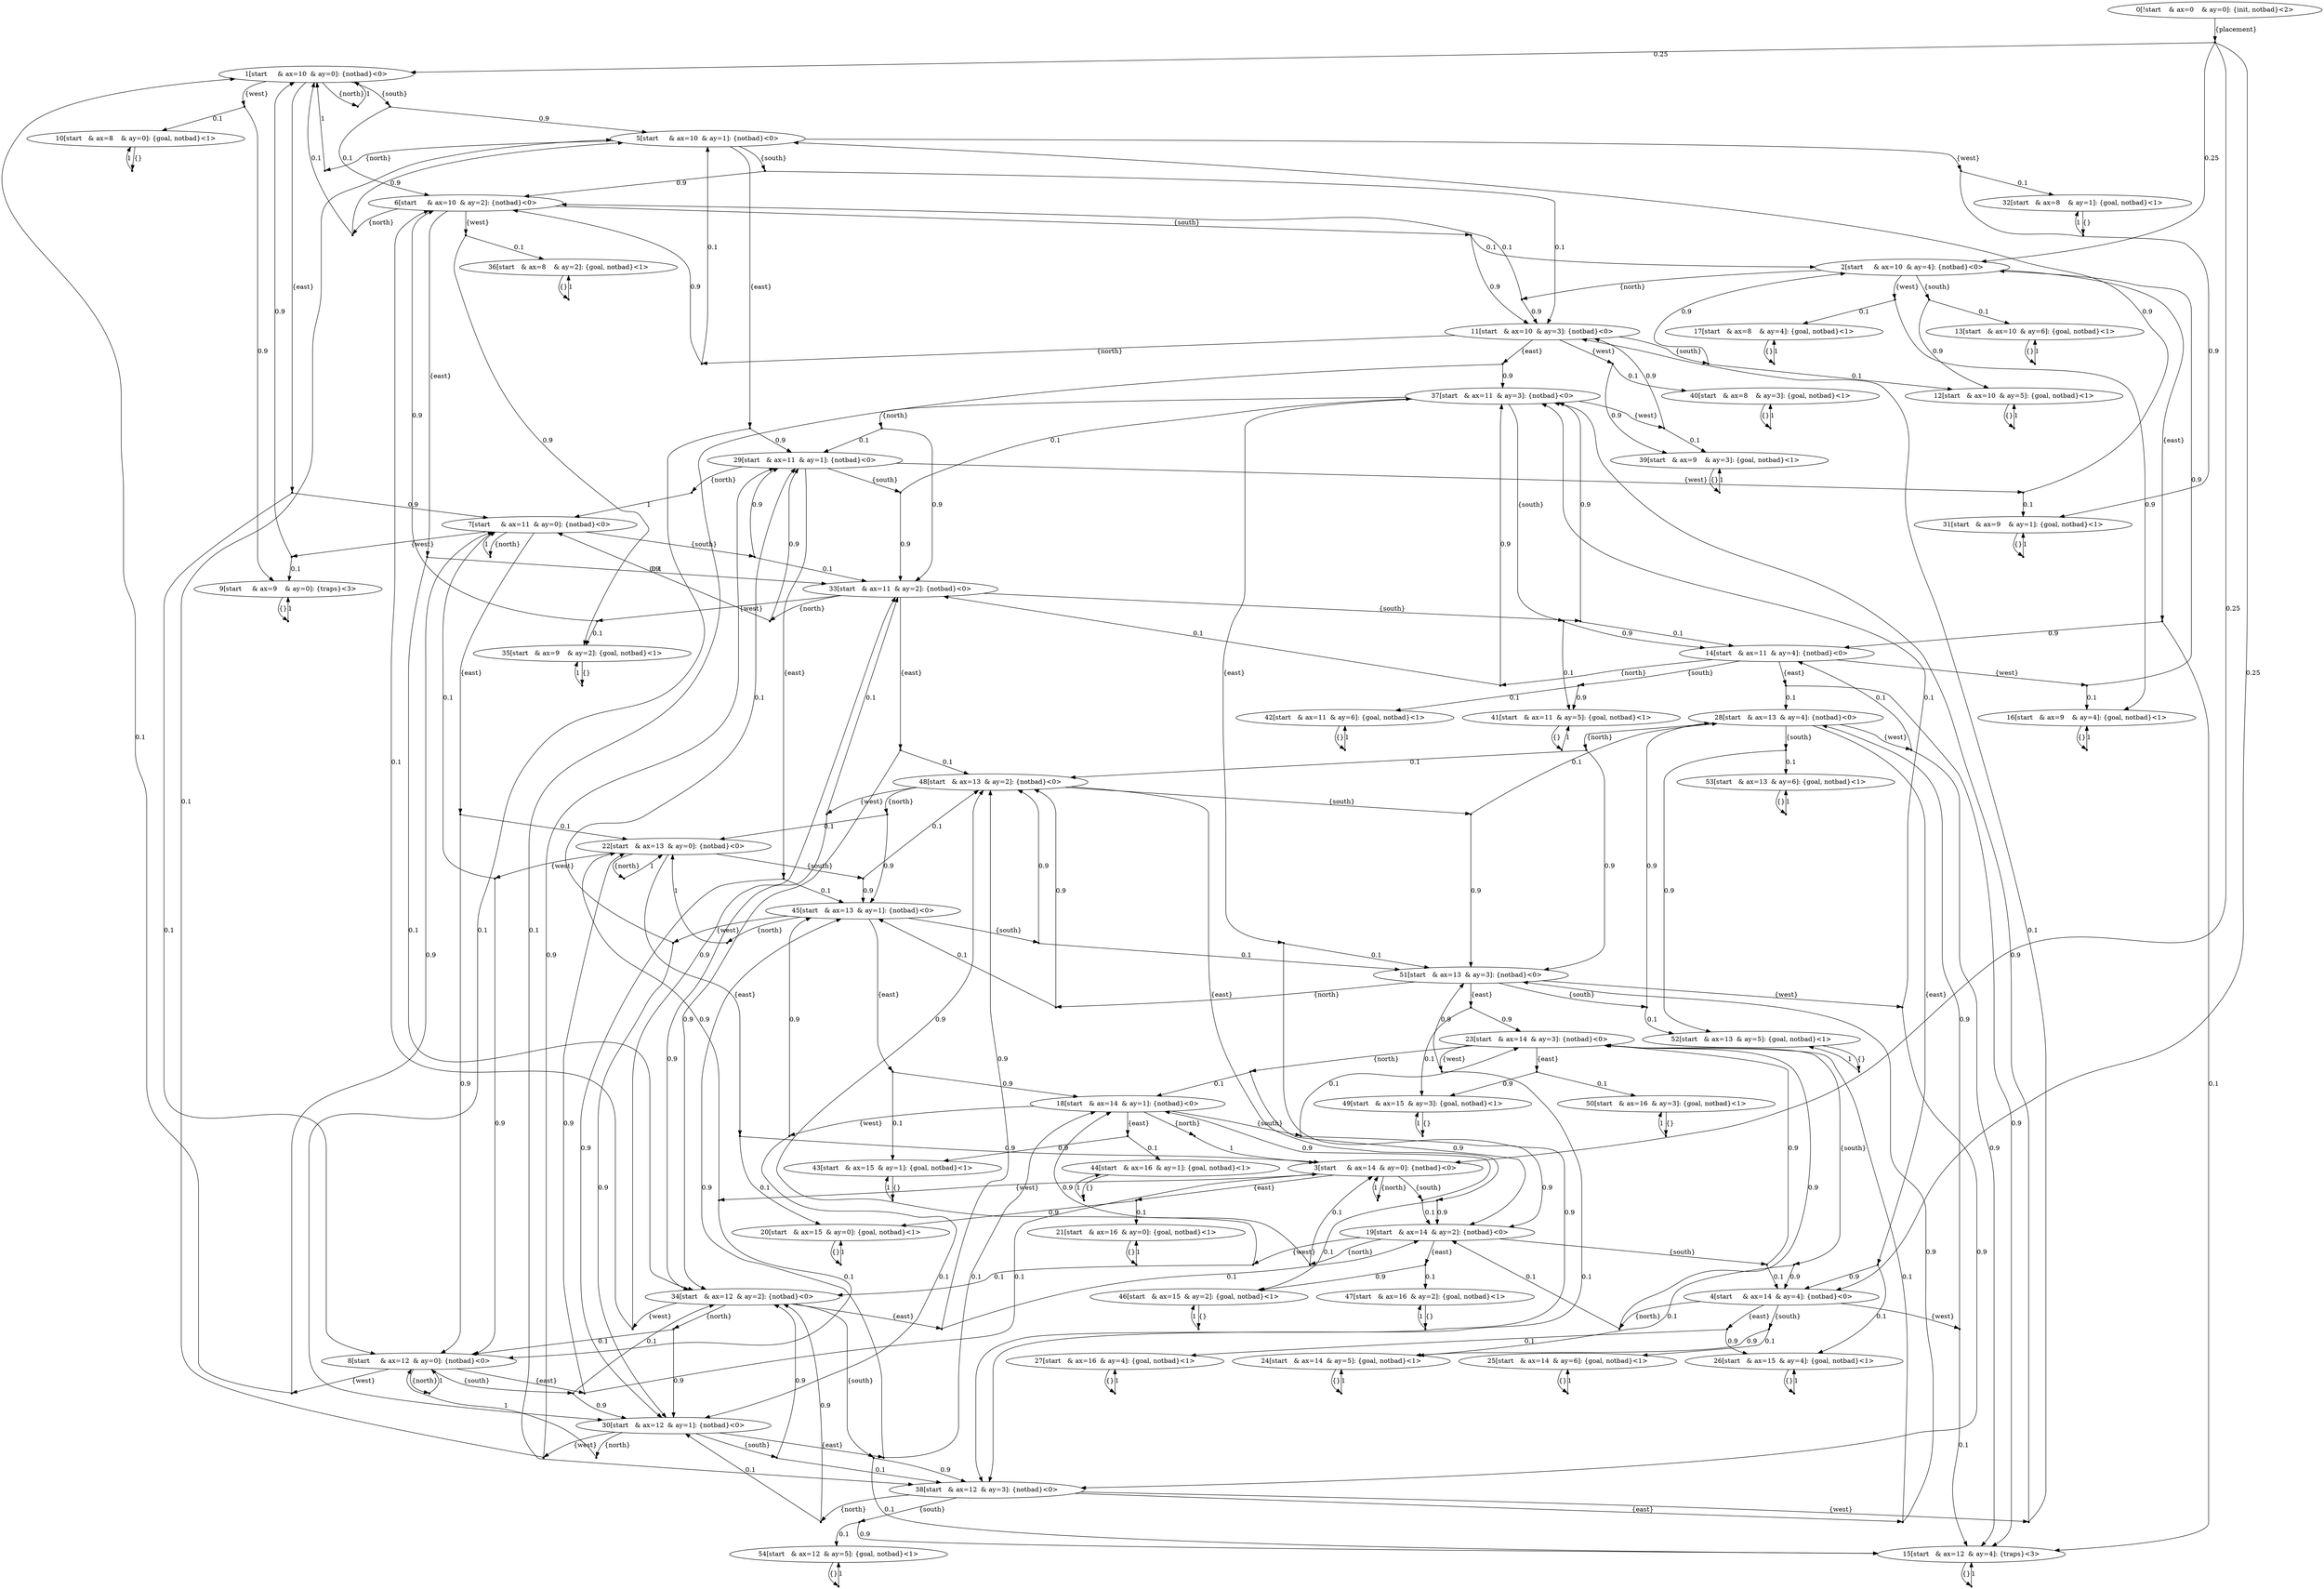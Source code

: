 digraph model {
	0 [ label = "0[!start	& ax=0	& ay=0]: {init, notbad}<2>" ];
	1 [ label = "1[start	& ax=10	& ay=0]: {notbad}<0>" ];
	2 [ label = "2[start	& ax=10	& ay=4]: {notbad}<0>" ];
	3 [ label = "3[start	& ax=14	& ay=0]: {notbad}<0>" ];
	4 [ label = "4[start	& ax=14	& ay=4]: {notbad}<0>" ];
	5 [ label = "5[start	& ax=10	& ay=1]: {notbad}<0>" ];
	6 [ label = "6[start	& ax=10	& ay=2]: {notbad}<0>" ];
	7 [ label = "7[start	& ax=11	& ay=0]: {notbad}<0>" ];
	8 [ label = "8[start	& ax=12	& ay=0]: {notbad}<0>" ];
	9 [ label = "9[start	& ax=9	& ay=0]: {traps}<3>" ];
	10 [ label = "10[start	& ax=8	& ay=0]: {goal, notbad}<1>" ];
	11 [ label = "11[start	& ax=10	& ay=3]: {notbad}<0>" ];
	12 [ label = "12[start	& ax=10	& ay=5]: {goal, notbad}<1>" ];
	13 [ label = "13[start	& ax=10	& ay=6]: {goal, notbad}<1>" ];
	14 [ label = "14[start	& ax=11	& ay=4]: {notbad}<0>" ];
	15 [ label = "15[start	& ax=12	& ay=4]: {traps}<3>" ];
	16 [ label = "16[start	& ax=9	& ay=4]: {goal, notbad}<1>" ];
	17 [ label = "17[start	& ax=8	& ay=4]: {goal, notbad}<1>" ];
	18 [ label = "18[start	& ax=14	& ay=1]: {notbad}<0>" ];
	19 [ label = "19[start	& ax=14	& ay=2]: {notbad}<0>" ];
	20 [ label = "20[start	& ax=15	& ay=0]: {goal, notbad}<1>" ];
	21 [ label = "21[start	& ax=16	& ay=0]: {goal, notbad}<1>" ];
	22 [ label = "22[start	& ax=13	& ay=0]: {notbad}<0>" ];
	23 [ label = "23[start	& ax=14	& ay=3]: {notbad}<0>" ];
	24 [ label = "24[start	& ax=14	& ay=5]: {goal, notbad}<1>" ];
	25 [ label = "25[start	& ax=14	& ay=6]: {goal, notbad}<1>" ];
	26 [ label = "26[start	& ax=15	& ay=4]: {goal, notbad}<1>" ];
	27 [ label = "27[start	& ax=16	& ay=4]: {goal, notbad}<1>" ];
	28 [ label = "28[start	& ax=13	& ay=4]: {notbad}<0>" ];
	29 [ label = "29[start	& ax=11	& ay=1]: {notbad}<0>" ];
	30 [ label = "30[start	& ax=12	& ay=1]: {notbad}<0>" ];
	31 [ label = "31[start	& ax=9	& ay=1]: {goal, notbad}<1>" ];
	32 [ label = "32[start	& ax=8	& ay=1]: {goal, notbad}<1>" ];
	33 [ label = "33[start	& ax=11	& ay=2]: {notbad}<0>" ];
	34 [ label = "34[start	& ax=12	& ay=2]: {notbad}<0>" ];
	35 [ label = "35[start	& ax=9	& ay=2]: {goal, notbad}<1>" ];
	36 [ label = "36[start	& ax=8	& ay=2]: {goal, notbad}<1>" ];
	37 [ label = "37[start	& ax=11	& ay=3]: {notbad}<0>" ];
	38 [ label = "38[start	& ax=12	& ay=3]: {notbad}<0>" ];
	39 [ label = "39[start	& ax=9	& ay=3]: {goal, notbad}<1>" ];
	40 [ label = "40[start	& ax=8	& ay=3]: {goal, notbad}<1>" ];
	41 [ label = "41[start	& ax=11	& ay=5]: {goal, notbad}<1>" ];
	42 [ label = "42[start	& ax=11	& ay=6]: {goal, notbad}<1>" ];
	43 [ label = "43[start	& ax=15	& ay=1]: {goal, notbad}<1>" ];
	44 [ label = "44[start	& ax=16	& ay=1]: {goal, notbad}<1>" ];
	45 [ label = "45[start	& ax=13	& ay=1]: {notbad}<0>" ];
	46 [ label = "46[start	& ax=15	& ay=2]: {goal, notbad}<1>" ];
	47 [ label = "47[start	& ax=16	& ay=2]: {goal, notbad}<1>" ];
	48 [ label = "48[start	& ax=13	& ay=2]: {notbad}<0>" ];
	49 [ label = "49[start	& ax=15	& ay=3]: {goal, notbad}<1>" ];
	50 [ label = "50[start	& ax=16	& ay=3]: {goal, notbad}<1>" ];
	51 [ label = "51[start	& ax=13	& ay=3]: {notbad}<0>" ];
	52 [ label = "52[start	& ax=13	& ay=5]: {goal, notbad}<1>" ];
	53 [ label = "53[start	& ax=13	& ay=6]: {goal, notbad}<1>" ];
	54 [ label = "54[start	& ax=12	& ay=5]: {goal, notbad}<1>" ];
	"0c0" [shape = "point"];
	0 -> "0c0" [ label = "{placement}"]
;
	"0c0" -> 1 [ label= "0.25" ];
	"0c0" -> 2 [ label= "0.25" ];
	"0c0" -> 3 [ label= "0.25" ];
	"0c0" -> 4 [ label= "0.25" ];
	"1c0" [shape = "point"];
	1 -> "1c0" [ label = "{north}"]
;
	"1c0" -> 1 [ label= "1" ];
	"1c1" [shape = "point"];
	1 -> "1c1" [ label = "{south}"]
;
	"1c1" -> 5 [ label= "0.9" ];
	"1c1" -> 6 [ label= "0.1" ];
	"1c2" [shape = "point"];
	1 -> "1c2" [ label = "{east}"]
;
	"1c2" -> 7 [ label= "0.9" ];
	"1c2" -> 8 [ label= "0.1" ];
	"1c3" [shape = "point"];
	1 -> "1c3" [ label = "{west}"]
;
	"1c3" -> 9 [ label= "0.9" ];
	"1c3" -> 10 [ label= "0.1" ];
	"2c0" [shape = "point"];
	2 -> "2c0" [ label = "{north}"]
;
	"2c0" -> 6 [ label= "0.1" ];
	"2c0" -> 11 [ label= "0.9" ];
	"2c1" [shape = "point"];
	2 -> "2c1" [ label = "{south}"]
;
	"2c1" -> 12 [ label= "0.9" ];
	"2c1" -> 13 [ label= "0.1" ];
	"2c2" [shape = "point"];
	2 -> "2c2" [ label = "{east}"]
;
	"2c2" -> 14 [ label= "0.9" ];
	"2c2" -> 15 [ label= "0.1" ];
	"2c3" [shape = "point"];
	2 -> "2c3" [ label = "{west}"]
;
	"2c3" -> 16 [ label= "0.9" ];
	"2c3" -> 17 [ label= "0.1" ];
	"3c0" [shape = "point"];
	3 -> "3c0" [ label = "{north}"]
;
	"3c0" -> 3 [ label= "1" ];
	"3c1" [shape = "point"];
	3 -> "3c1" [ label = "{south}"]
;
	"3c1" -> 18 [ label= "0.9" ];
	"3c1" -> 19 [ label= "0.1" ];
	"3c2" [shape = "point"];
	3 -> "3c2" [ label = "{east}"]
;
	"3c2" -> 20 [ label= "0.9" ];
	"3c2" -> 21 [ label= "0.1" ];
	"3c3" [shape = "point"];
	3 -> "3c3" [ label = "{west}"]
;
	"3c3" -> 8 [ label= "0.1" ];
	"3c3" -> 22 [ label= "0.9" ];
	"4c0" [shape = "point"];
	4 -> "4c0" [ label = "{north}"]
;
	"4c0" -> 19 [ label= "0.1" ];
	"4c0" -> 23 [ label= "0.9" ];
	"4c1" [shape = "point"];
	4 -> "4c1" [ label = "{south}"]
;
	"4c1" -> 24 [ label= "0.9" ];
	"4c1" -> 25 [ label= "0.1" ];
	"4c2" [shape = "point"];
	4 -> "4c2" [ label = "{east}"]
;
	"4c2" -> 26 [ label= "0.9" ];
	"4c2" -> 27 [ label= "0.1" ];
	"4c3" [shape = "point"];
	4 -> "4c3" [ label = "{west}"]
;
	"4c3" -> 15 [ label= "0.1" ];
	"4c3" -> 28 [ label= "0.9" ];
	"5c0" [shape = "point"];
	5 -> "5c0" [ label = "{north}"]
;
	"5c0" -> 1 [ label= "1" ];
	"5c1" [shape = "point"];
	5 -> "5c1" [ label = "{south}"]
;
	"5c1" -> 6 [ label= "0.9" ];
	"5c1" -> 11 [ label= "0.1" ];
	"5c2" [shape = "point"];
	5 -> "5c2" [ label = "{east}"]
;
	"5c2" -> 29 [ label= "0.9" ];
	"5c2" -> 30 [ label= "0.1" ];
	"5c3" [shape = "point"];
	5 -> "5c3" [ label = "{west}"]
;
	"5c3" -> 31 [ label= "0.9" ];
	"5c3" -> 32 [ label= "0.1" ];
	"6c0" [shape = "point"];
	6 -> "6c0" [ label = "{north}"]
;
	"6c0" -> 1 [ label= "0.1" ];
	"6c0" -> 5 [ label= "0.9" ];
	"6c1" [shape = "point"];
	6 -> "6c1" [ label = "{south}"]
;
	"6c1" -> 2 [ label= "0.1" ];
	"6c1" -> 11 [ label= "0.9" ];
	"6c2" [shape = "point"];
	6 -> "6c2" [ label = "{east}"]
;
	"6c2" -> 33 [ label= "0.9" ];
	"6c2" -> 34 [ label= "0.1" ];
	"6c3" [shape = "point"];
	6 -> "6c3" [ label = "{west}"]
;
	"6c3" -> 35 [ label= "0.9" ];
	"6c3" -> 36 [ label= "0.1" ];
	"7c0" [shape = "point"];
	7 -> "7c0" [ label = "{north}"]
;
	"7c0" -> 7 [ label= "1" ];
	"7c1" [shape = "point"];
	7 -> "7c1" [ label = "{south}"]
;
	"7c1" -> 29 [ label= "0.9" ];
	"7c1" -> 33 [ label= "0.1" ];
	"7c2" [shape = "point"];
	7 -> "7c2" [ label = "{east}"]
;
	"7c2" -> 8 [ label= "0.9" ];
	"7c2" -> 22 [ label= "0.1" ];
	"7c3" [shape = "point"];
	7 -> "7c3" [ label = "{west}"]
;
	"7c3" -> 1 [ label= "0.9" ];
	"7c3" -> 9 [ label= "0.1" ];
	"8c0" [shape = "point"];
	8 -> "8c0" [ label = "{north}"]
;
	"8c0" -> 8 [ label= "1" ];
	"8c1" [shape = "point"];
	8 -> "8c1" [ label = "{south}"]
;
	"8c1" -> 30 [ label= "0.9" ];
	"8c1" -> 34 [ label= "0.1" ];
	"8c2" [shape = "point"];
	8 -> "8c2" [ label = "{east}"]
;
	"8c2" -> 3 [ label= "0.1" ];
	"8c2" -> 22 [ label= "0.9" ];
	"8c3" [shape = "point"];
	8 -> "8c3" [ label = "{west}"]
;
	"8c3" -> 1 [ label= "0.1" ];
	"8c3" -> 7 [ label= "0.9" ];
	"9c0" [shape = "point"];
	9 -> "9c0" [ label = "{}"]
;
	"9c0" -> 9 [ label= "1" ];
	"10c0" [shape = "point"];
	10 -> "10c0" [ label = "{}"]
;
	"10c0" -> 10 [ label= "1" ];
	"11c0" [shape = "point"];
	11 -> "11c0" [ label = "{north}"]
;
	"11c0" -> 5 [ label= "0.1" ];
	"11c0" -> 6 [ label= "0.9" ];
	"11c1" [shape = "point"];
	11 -> "11c1" [ label = "{south}"]
;
	"11c1" -> 2 [ label= "0.9" ];
	"11c1" -> 12 [ label= "0.1" ];
	"11c2" [shape = "point"];
	11 -> "11c2" [ label = "{east}"]
;
	"11c2" -> 37 [ label= "0.9" ];
	"11c2" -> 38 [ label= "0.1" ];
	"11c3" [shape = "point"];
	11 -> "11c3" [ label = "{west}"]
;
	"11c3" -> 39 [ label= "0.9" ];
	"11c3" -> 40 [ label= "0.1" ];
	"12c0" [shape = "point"];
	12 -> "12c0" [ label = "{}"]
;
	"12c0" -> 12 [ label= "1" ];
	"13c0" [shape = "point"];
	13 -> "13c0" [ label = "{}"]
;
	"13c0" -> 13 [ label= "1" ];
	"14c0" [shape = "point"];
	14 -> "14c0" [ label = "{north}"]
;
	"14c0" -> 33 [ label= "0.1" ];
	"14c0" -> 37 [ label= "0.9" ];
	"14c1" [shape = "point"];
	14 -> "14c1" [ label = "{south}"]
;
	"14c1" -> 41 [ label= "0.9" ];
	"14c1" -> 42 [ label= "0.1" ];
	"14c2" [shape = "point"];
	14 -> "14c2" [ label = "{east}"]
;
	"14c2" -> 15 [ label= "0.9" ];
	"14c2" -> 28 [ label= "0.1" ];
	"14c3" [shape = "point"];
	14 -> "14c3" [ label = "{west}"]
;
	"14c3" -> 2 [ label= "0.9" ];
	"14c3" -> 16 [ label= "0.1" ];
	"15c0" [shape = "point"];
	15 -> "15c0" [ label = "{}"]
;
	"15c0" -> 15 [ label= "1" ];
	"16c0" [shape = "point"];
	16 -> "16c0" [ label = "{}"]
;
	"16c0" -> 16 [ label= "1" ];
	"17c0" [shape = "point"];
	17 -> "17c0" [ label = "{}"]
;
	"17c0" -> 17 [ label= "1" ];
	"18c0" [shape = "point"];
	18 -> "18c0" [ label = "{north}"]
;
	"18c0" -> 3 [ label= "1" ];
	"18c1" [shape = "point"];
	18 -> "18c1" [ label = "{south}"]
;
	"18c1" -> 19 [ label= "0.9" ];
	"18c1" -> 23 [ label= "0.1" ];
	"18c2" [shape = "point"];
	18 -> "18c2" [ label = "{east}"]
;
	"18c2" -> 43 [ label= "0.9" ];
	"18c2" -> 44 [ label= "0.1" ];
	"18c3" [shape = "point"];
	18 -> "18c3" [ label = "{west}"]
;
	"18c3" -> 30 [ label= "0.1" ];
	"18c3" -> 45 [ label= "0.9" ];
	"19c0" [shape = "point"];
	19 -> "19c0" [ label = "{north}"]
;
	"19c0" -> 3 [ label= "0.1" ];
	"19c0" -> 18 [ label= "0.9" ];
	"19c1" [shape = "point"];
	19 -> "19c1" [ label = "{south}"]
;
	"19c1" -> 4 [ label= "0.1" ];
	"19c1" -> 23 [ label= "0.9" ];
	"19c2" [shape = "point"];
	19 -> "19c2" [ label = "{east}"]
;
	"19c2" -> 46 [ label= "0.9" ];
	"19c2" -> 47 [ label= "0.1" ];
	"19c3" [shape = "point"];
	19 -> "19c3" [ label = "{west}"]
;
	"19c3" -> 34 [ label= "0.1" ];
	"19c3" -> 48 [ label= "0.9" ];
	"20c0" [shape = "point"];
	20 -> "20c0" [ label = "{}"]
;
	"20c0" -> 20 [ label= "1" ];
	"21c0" [shape = "point"];
	21 -> "21c0" [ label = "{}"]
;
	"21c0" -> 21 [ label= "1" ];
	"22c0" [shape = "point"];
	22 -> "22c0" [ label = "{north}"]
;
	"22c0" -> 22 [ label= "1" ];
	"22c1" [shape = "point"];
	22 -> "22c1" [ label = "{south}"]
;
	"22c1" -> 45 [ label= "0.9" ];
	"22c1" -> 48 [ label= "0.1" ];
	"22c2" [shape = "point"];
	22 -> "22c2" [ label = "{east}"]
;
	"22c2" -> 3 [ label= "0.9" ];
	"22c2" -> 20 [ label= "0.1" ];
	"22c3" [shape = "point"];
	22 -> "22c3" [ label = "{west}"]
;
	"22c3" -> 7 [ label= "0.1" ];
	"22c3" -> 8 [ label= "0.9" ];
	"23c0" [shape = "point"];
	23 -> "23c0" [ label = "{north}"]
;
	"23c0" -> 18 [ label= "0.1" ];
	"23c0" -> 19 [ label= "0.9" ];
	"23c1" [shape = "point"];
	23 -> "23c1" [ label = "{south}"]
;
	"23c1" -> 4 [ label= "0.9" ];
	"23c1" -> 24 [ label= "0.1" ];
	"23c2" [shape = "point"];
	23 -> "23c2" [ label = "{east}"]
;
	"23c2" -> 49 [ label= "0.9" ];
	"23c2" -> 50 [ label= "0.1" ];
	"23c3" [shape = "point"];
	23 -> "23c3" [ label = "{west}"]
;
	"23c3" -> 38 [ label= "0.1" ];
	"23c3" -> 51 [ label= "0.9" ];
	"24c0" [shape = "point"];
	24 -> "24c0" [ label = "{}"]
;
	"24c0" -> 24 [ label= "1" ];
	"25c0" [shape = "point"];
	25 -> "25c0" [ label = "{}"]
;
	"25c0" -> 25 [ label= "1" ];
	"26c0" [shape = "point"];
	26 -> "26c0" [ label = "{}"]
;
	"26c0" -> 26 [ label= "1" ];
	"27c0" [shape = "point"];
	27 -> "27c0" [ label = "{}"]
;
	"27c0" -> 27 [ label= "1" ];
	"28c0" [shape = "point"];
	28 -> "28c0" [ label = "{north}"]
;
	"28c0" -> 48 [ label= "0.1" ];
	"28c0" -> 51 [ label= "0.9" ];
	"28c1" [shape = "point"];
	28 -> "28c1" [ label = "{south}"]
;
	"28c1" -> 52 [ label= "0.9" ];
	"28c1" -> 53 [ label= "0.1" ];
	"28c2" [shape = "point"];
	28 -> "28c2" [ label = "{east}"]
;
	"28c2" -> 4 [ label= "0.9" ];
	"28c2" -> 26 [ label= "0.1" ];
	"28c3" [shape = "point"];
	28 -> "28c3" [ label = "{west}"]
;
	"28c3" -> 14 [ label= "0.1" ];
	"28c3" -> 15 [ label= "0.9" ];
	"29c0" [shape = "point"];
	29 -> "29c0" [ label = "{north}"]
;
	"29c0" -> 7 [ label= "1" ];
	"29c1" [shape = "point"];
	29 -> "29c1" [ label = "{south}"]
;
	"29c1" -> 33 [ label= "0.9" ];
	"29c1" -> 37 [ label= "0.1" ];
	"29c2" [shape = "point"];
	29 -> "29c2" [ label = "{east}"]
;
	"29c2" -> 30 [ label= "0.9" ];
	"29c2" -> 45 [ label= "0.1" ];
	"29c3" [shape = "point"];
	29 -> "29c3" [ label = "{west}"]
;
	"29c3" -> 5 [ label= "0.9" ];
	"29c3" -> 31 [ label= "0.1" ];
	"30c0" [shape = "point"];
	30 -> "30c0" [ label = "{north}"]
;
	"30c0" -> 8 [ label= "1" ];
	"30c1" [shape = "point"];
	30 -> "30c1" [ label = "{south}"]
;
	"30c1" -> 34 [ label= "0.9" ];
	"30c1" -> 38 [ label= "0.1" ];
	"30c2" [shape = "point"];
	30 -> "30c2" [ label = "{east}"]
;
	"30c2" -> 18 [ label= "0.1" ];
	"30c2" -> 45 [ label= "0.9" ];
	"30c3" [shape = "point"];
	30 -> "30c3" [ label = "{west}"]
;
	"30c3" -> 5 [ label= "0.1" ];
	"30c3" -> 29 [ label= "0.9" ];
	"31c0" [shape = "point"];
	31 -> "31c0" [ label = "{}"]
;
	"31c0" -> 31 [ label= "1" ];
	"32c0" [shape = "point"];
	32 -> "32c0" [ label = "{}"]
;
	"32c0" -> 32 [ label= "1" ];
	"33c0" [shape = "point"];
	33 -> "33c0" [ label = "{north}"]
;
	"33c0" -> 7 [ label= "0.1" ];
	"33c0" -> 29 [ label= "0.9" ];
	"33c1" [shape = "point"];
	33 -> "33c1" [ label = "{south}"]
;
	"33c1" -> 14 [ label= "0.1" ];
	"33c1" -> 37 [ label= "0.9" ];
	"33c2" [shape = "point"];
	33 -> "33c2" [ label = "{east}"]
;
	"33c2" -> 34 [ label= "0.9" ];
	"33c2" -> 48 [ label= "0.1" ];
	"33c3" [shape = "point"];
	33 -> "33c3" [ label = "{west}"]
;
	"33c3" -> 6 [ label= "0.9" ];
	"33c3" -> 35 [ label= "0.1" ];
	"34c0" [shape = "point"];
	34 -> "34c0" [ label = "{north}"]
;
	"34c0" -> 8 [ label= "0.1" ];
	"34c0" -> 30 [ label= "0.9" ];
	"34c1" [shape = "point"];
	34 -> "34c1" [ label = "{south}"]
;
	"34c1" -> 15 [ label= "0.1" ];
	"34c1" -> 38 [ label= "0.9" ];
	"34c2" [shape = "point"];
	34 -> "34c2" [ label = "{east}"]
;
	"34c2" -> 19 [ label= "0.1" ];
	"34c2" -> 48 [ label= "0.9" ];
	"34c3" [shape = "point"];
	34 -> "34c3" [ label = "{west}"]
;
	"34c3" -> 6 [ label= "0.1" ];
	"34c3" -> 33 [ label= "0.9" ];
	"35c0" [shape = "point"];
	35 -> "35c0" [ label = "{}"]
;
	"35c0" -> 35 [ label= "1" ];
	"36c0" [shape = "point"];
	36 -> "36c0" [ label = "{}"]
;
	"36c0" -> 36 [ label= "1" ];
	"37c0" [shape = "point"];
	37 -> "37c0" [ label = "{north}"]
;
	"37c0" -> 29 [ label= "0.1" ];
	"37c0" -> 33 [ label= "0.9" ];
	"37c1" [shape = "point"];
	37 -> "37c1" [ label = "{south}"]
;
	"37c1" -> 14 [ label= "0.9" ];
	"37c1" -> 41 [ label= "0.1" ];
	"37c2" [shape = "point"];
	37 -> "37c2" [ label = "{east}"]
;
	"37c2" -> 38 [ label= "0.9" ];
	"37c2" -> 51 [ label= "0.1" ];
	"37c3" [shape = "point"];
	37 -> "37c3" [ label = "{west}"]
;
	"37c3" -> 11 [ label= "0.9" ];
	"37c3" -> 39 [ label= "0.1" ];
	"38c0" [shape = "point"];
	38 -> "38c0" [ label = "{north}"]
;
	"38c0" -> 30 [ label= "0.1" ];
	"38c0" -> 34 [ label= "0.9" ];
	"38c1" [shape = "point"];
	38 -> "38c1" [ label = "{south}"]
;
	"38c1" -> 15 [ label= "0.9" ];
	"38c1" -> 54 [ label= "0.1" ];
	"38c2" [shape = "point"];
	38 -> "38c2" [ label = "{east}"]
;
	"38c2" -> 23 [ label= "0.1" ];
	"38c2" -> 51 [ label= "0.9" ];
	"38c3" [shape = "point"];
	38 -> "38c3" [ label = "{west}"]
;
	"38c3" -> 11 [ label= "0.1" ];
	"38c3" -> 37 [ label= "0.9" ];
	"39c0" [shape = "point"];
	39 -> "39c0" [ label = "{}"]
;
	"39c0" -> 39 [ label= "1" ];
	"40c0" [shape = "point"];
	40 -> "40c0" [ label = "{}"]
;
	"40c0" -> 40 [ label= "1" ];
	"41c0" [shape = "point"];
	41 -> "41c0" [ label = "{}"]
;
	"41c0" -> 41 [ label= "1" ];
	"42c0" [shape = "point"];
	42 -> "42c0" [ label = "{}"]
;
	"42c0" -> 42 [ label= "1" ];
	"43c0" [shape = "point"];
	43 -> "43c0" [ label = "{}"]
;
	"43c0" -> 43 [ label= "1" ];
	"44c0" [shape = "point"];
	44 -> "44c0" [ label = "{}"]
;
	"44c0" -> 44 [ label= "1" ];
	"45c0" [shape = "point"];
	45 -> "45c0" [ label = "{north}"]
;
	"45c0" -> 22 [ label= "1" ];
	"45c1" [shape = "point"];
	45 -> "45c1" [ label = "{south}"]
;
	"45c1" -> 48 [ label= "0.9" ];
	"45c1" -> 51 [ label= "0.1" ];
	"45c2" [shape = "point"];
	45 -> "45c2" [ label = "{east}"]
;
	"45c2" -> 18 [ label= "0.9" ];
	"45c2" -> 43 [ label= "0.1" ];
	"45c3" [shape = "point"];
	45 -> "45c3" [ label = "{west}"]
;
	"45c3" -> 29 [ label= "0.1" ];
	"45c3" -> 30 [ label= "0.9" ];
	"46c0" [shape = "point"];
	46 -> "46c0" [ label = "{}"]
;
	"46c0" -> 46 [ label= "1" ];
	"47c0" [shape = "point"];
	47 -> "47c0" [ label = "{}"]
;
	"47c0" -> 47 [ label= "1" ];
	"48c0" [shape = "point"];
	48 -> "48c0" [ label = "{north}"]
;
	"48c0" -> 22 [ label= "0.1" ];
	"48c0" -> 45 [ label= "0.9" ];
	"48c1" [shape = "point"];
	48 -> "48c1" [ label = "{south}"]
;
	"48c1" -> 28 [ label= "0.1" ];
	"48c1" -> 51 [ label= "0.9" ];
	"48c2" [shape = "point"];
	48 -> "48c2" [ label = "{east}"]
;
	"48c2" -> 19 [ label= "0.9" ];
	"48c2" -> 46 [ label= "0.1" ];
	"48c3" [shape = "point"];
	48 -> "48c3" [ label = "{west}"]
;
	"48c3" -> 33 [ label= "0.1" ];
	"48c3" -> 34 [ label= "0.9" ];
	"49c0" [shape = "point"];
	49 -> "49c0" [ label = "{}"]
;
	"49c0" -> 49 [ label= "1" ];
	"50c0" [shape = "point"];
	50 -> "50c0" [ label = "{}"]
;
	"50c0" -> 50 [ label= "1" ];
	"51c0" [shape = "point"];
	51 -> "51c0" [ label = "{north}"]
;
	"51c0" -> 45 [ label= "0.1" ];
	"51c0" -> 48 [ label= "0.9" ];
	"51c1" [shape = "point"];
	51 -> "51c1" [ label = "{south}"]
;
	"51c1" -> 28 [ label= "0.9" ];
	"51c1" -> 52 [ label= "0.1" ];
	"51c2" [shape = "point"];
	51 -> "51c2" [ label = "{east}"]
;
	"51c2" -> 23 [ label= "0.9" ];
	"51c2" -> 49 [ label= "0.1" ];
	"51c3" [shape = "point"];
	51 -> "51c3" [ label = "{west}"]
;
	"51c3" -> 37 [ label= "0.1" ];
	"51c3" -> 38 [ label= "0.9" ];
	"52c0" [shape = "point"];
	52 -> "52c0" [ label = "{}"]
;
	"52c0" -> 52 [ label= "1" ];
	"53c0" [shape = "point"];
	53 -> "53c0" [ label = "{}"]
;
	"53c0" -> 53 [ label= "1" ];
	"54c0" [shape = "point"];
	54 -> "54c0" [ label = "{}"]
;
	"54c0" -> 54 [ label= "1" ];
}
